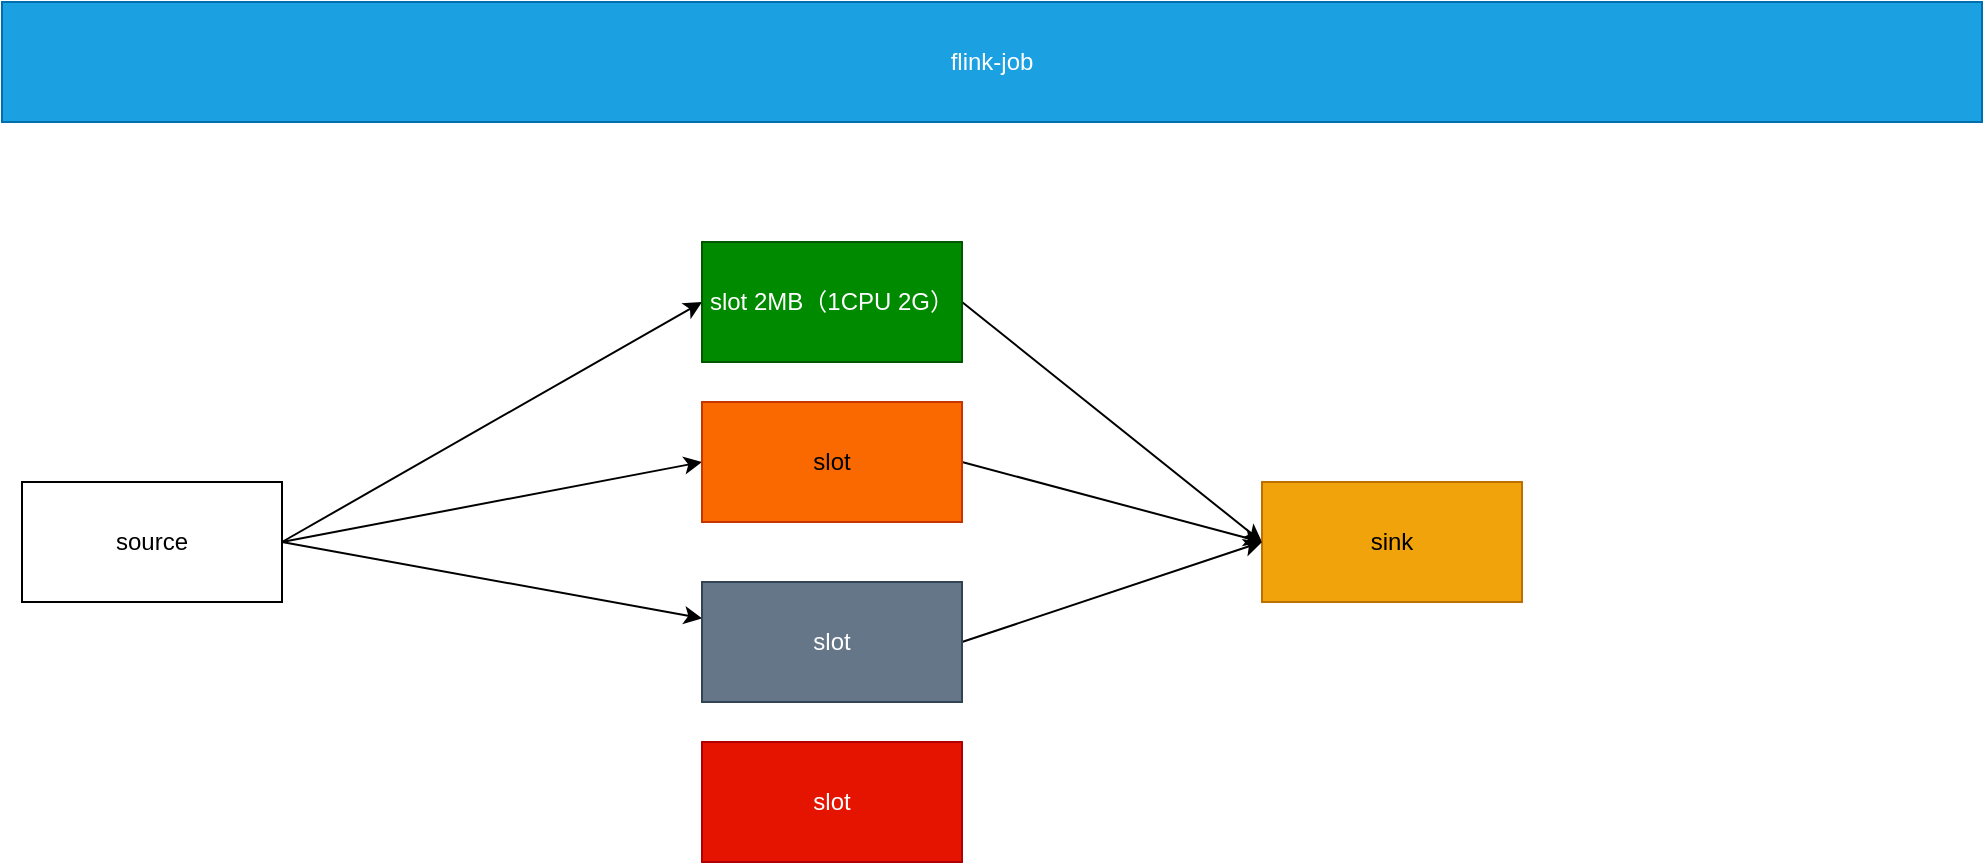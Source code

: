 <mxfile version="26.2.14">
  <diagram name="Page-1" id="5lCa0YOT6CwX00j6rBHT">
    <mxGraphModel dx="2066" dy="1103" grid="1" gridSize="10" guides="1" tooltips="1" connect="1" arrows="1" fold="1" page="1" pageScale="1" pageWidth="850" pageHeight="1100" math="0" shadow="0">
      <root>
        <mxCell id="0" />
        <mxCell id="1" parent="0" />
        <mxCell id="ilsEwmVnDZHeaLcJ-qcK-6" value="flink-job" style="rounded=0;whiteSpace=wrap;html=1;fillColor=#1ba1e2;fontColor=#ffffff;strokeColor=#006EAF;" vertex="1" parent="1">
          <mxGeometry x="150" y="260" width="990" height="60" as="geometry" />
        </mxCell>
        <mxCell id="ilsEwmVnDZHeaLcJ-qcK-16" style="rounded=0;orthogonalLoop=1;jettySize=auto;html=1;exitX=1;exitY=0.5;exitDx=0;exitDy=0;entryX=0;entryY=0.5;entryDx=0;entryDy=0;" edge="1" parent="1" source="ilsEwmVnDZHeaLcJ-qcK-8" target="ilsEwmVnDZHeaLcJ-qcK-9">
          <mxGeometry relative="1" as="geometry" />
        </mxCell>
        <mxCell id="ilsEwmVnDZHeaLcJ-qcK-17" style="rounded=0;orthogonalLoop=1;jettySize=auto;html=1;exitX=1;exitY=0.5;exitDx=0;exitDy=0;entryX=0;entryY=0.5;entryDx=0;entryDy=0;" edge="1" parent="1" source="ilsEwmVnDZHeaLcJ-qcK-8" target="ilsEwmVnDZHeaLcJ-qcK-13">
          <mxGeometry relative="1" as="geometry" />
        </mxCell>
        <mxCell id="ilsEwmVnDZHeaLcJ-qcK-20" style="rounded=0;orthogonalLoop=1;jettySize=auto;html=1;exitX=1;exitY=0.5;exitDx=0;exitDy=0;" edge="1" parent="1" source="ilsEwmVnDZHeaLcJ-qcK-8" target="ilsEwmVnDZHeaLcJ-qcK-14">
          <mxGeometry relative="1" as="geometry" />
        </mxCell>
        <mxCell id="ilsEwmVnDZHeaLcJ-qcK-8" value="source" style="rounded=0;whiteSpace=wrap;html=1;" vertex="1" parent="1">
          <mxGeometry x="160" y="500" width="130" height="60" as="geometry" />
        </mxCell>
        <mxCell id="ilsEwmVnDZHeaLcJ-qcK-18" style="rounded=0;orthogonalLoop=1;jettySize=auto;html=1;exitX=1;exitY=0.5;exitDx=0;exitDy=0;entryX=0;entryY=0.5;entryDx=0;entryDy=0;" edge="1" parent="1" source="ilsEwmVnDZHeaLcJ-qcK-9" target="ilsEwmVnDZHeaLcJ-qcK-12">
          <mxGeometry relative="1" as="geometry" />
        </mxCell>
        <mxCell id="ilsEwmVnDZHeaLcJ-qcK-9" value="slot 2MB（1CPU 2G）" style="rounded=0;whiteSpace=wrap;html=1;fillColor=#008a00;fontColor=#ffffff;strokeColor=#005700;" vertex="1" parent="1">
          <mxGeometry x="500" y="380" width="130" height="60" as="geometry" />
        </mxCell>
        <mxCell id="ilsEwmVnDZHeaLcJ-qcK-12" value="sink" style="rounded=0;whiteSpace=wrap;html=1;fillColor=#f0a30a;fontColor=#000000;strokeColor=#BD7000;" vertex="1" parent="1">
          <mxGeometry x="780" y="500" width="130" height="60" as="geometry" />
        </mxCell>
        <mxCell id="ilsEwmVnDZHeaLcJ-qcK-19" style="rounded=0;orthogonalLoop=1;jettySize=auto;html=1;exitX=1;exitY=0.5;exitDx=0;exitDy=0;entryX=0;entryY=0.5;entryDx=0;entryDy=0;" edge="1" parent="1" source="ilsEwmVnDZHeaLcJ-qcK-13" target="ilsEwmVnDZHeaLcJ-qcK-12">
          <mxGeometry relative="1" as="geometry" />
        </mxCell>
        <mxCell id="ilsEwmVnDZHeaLcJ-qcK-13" value="slot" style="rounded=0;whiteSpace=wrap;html=1;fillColor=#fa6800;fontColor=#000000;strokeColor=#C73500;" vertex="1" parent="1">
          <mxGeometry x="500" y="460" width="130" height="60" as="geometry" />
        </mxCell>
        <mxCell id="ilsEwmVnDZHeaLcJ-qcK-21" style="rounded=0;orthogonalLoop=1;jettySize=auto;html=1;exitX=1;exitY=0.5;exitDx=0;exitDy=0;entryX=0;entryY=0.5;entryDx=0;entryDy=0;" edge="1" parent="1" source="ilsEwmVnDZHeaLcJ-qcK-14" target="ilsEwmVnDZHeaLcJ-qcK-12">
          <mxGeometry relative="1" as="geometry" />
        </mxCell>
        <mxCell id="ilsEwmVnDZHeaLcJ-qcK-14" value="slot" style="rounded=0;whiteSpace=wrap;html=1;fillColor=#647687;fontColor=#ffffff;strokeColor=#314354;" vertex="1" parent="1">
          <mxGeometry x="500" y="550" width="130" height="60" as="geometry" />
        </mxCell>
        <mxCell id="ilsEwmVnDZHeaLcJ-qcK-15" value="slot" style="rounded=0;whiteSpace=wrap;html=1;fillColor=#e51400;fontColor=#ffffff;strokeColor=#B20000;" vertex="1" parent="1">
          <mxGeometry x="500" y="630" width="130" height="60" as="geometry" />
        </mxCell>
      </root>
    </mxGraphModel>
  </diagram>
</mxfile>
